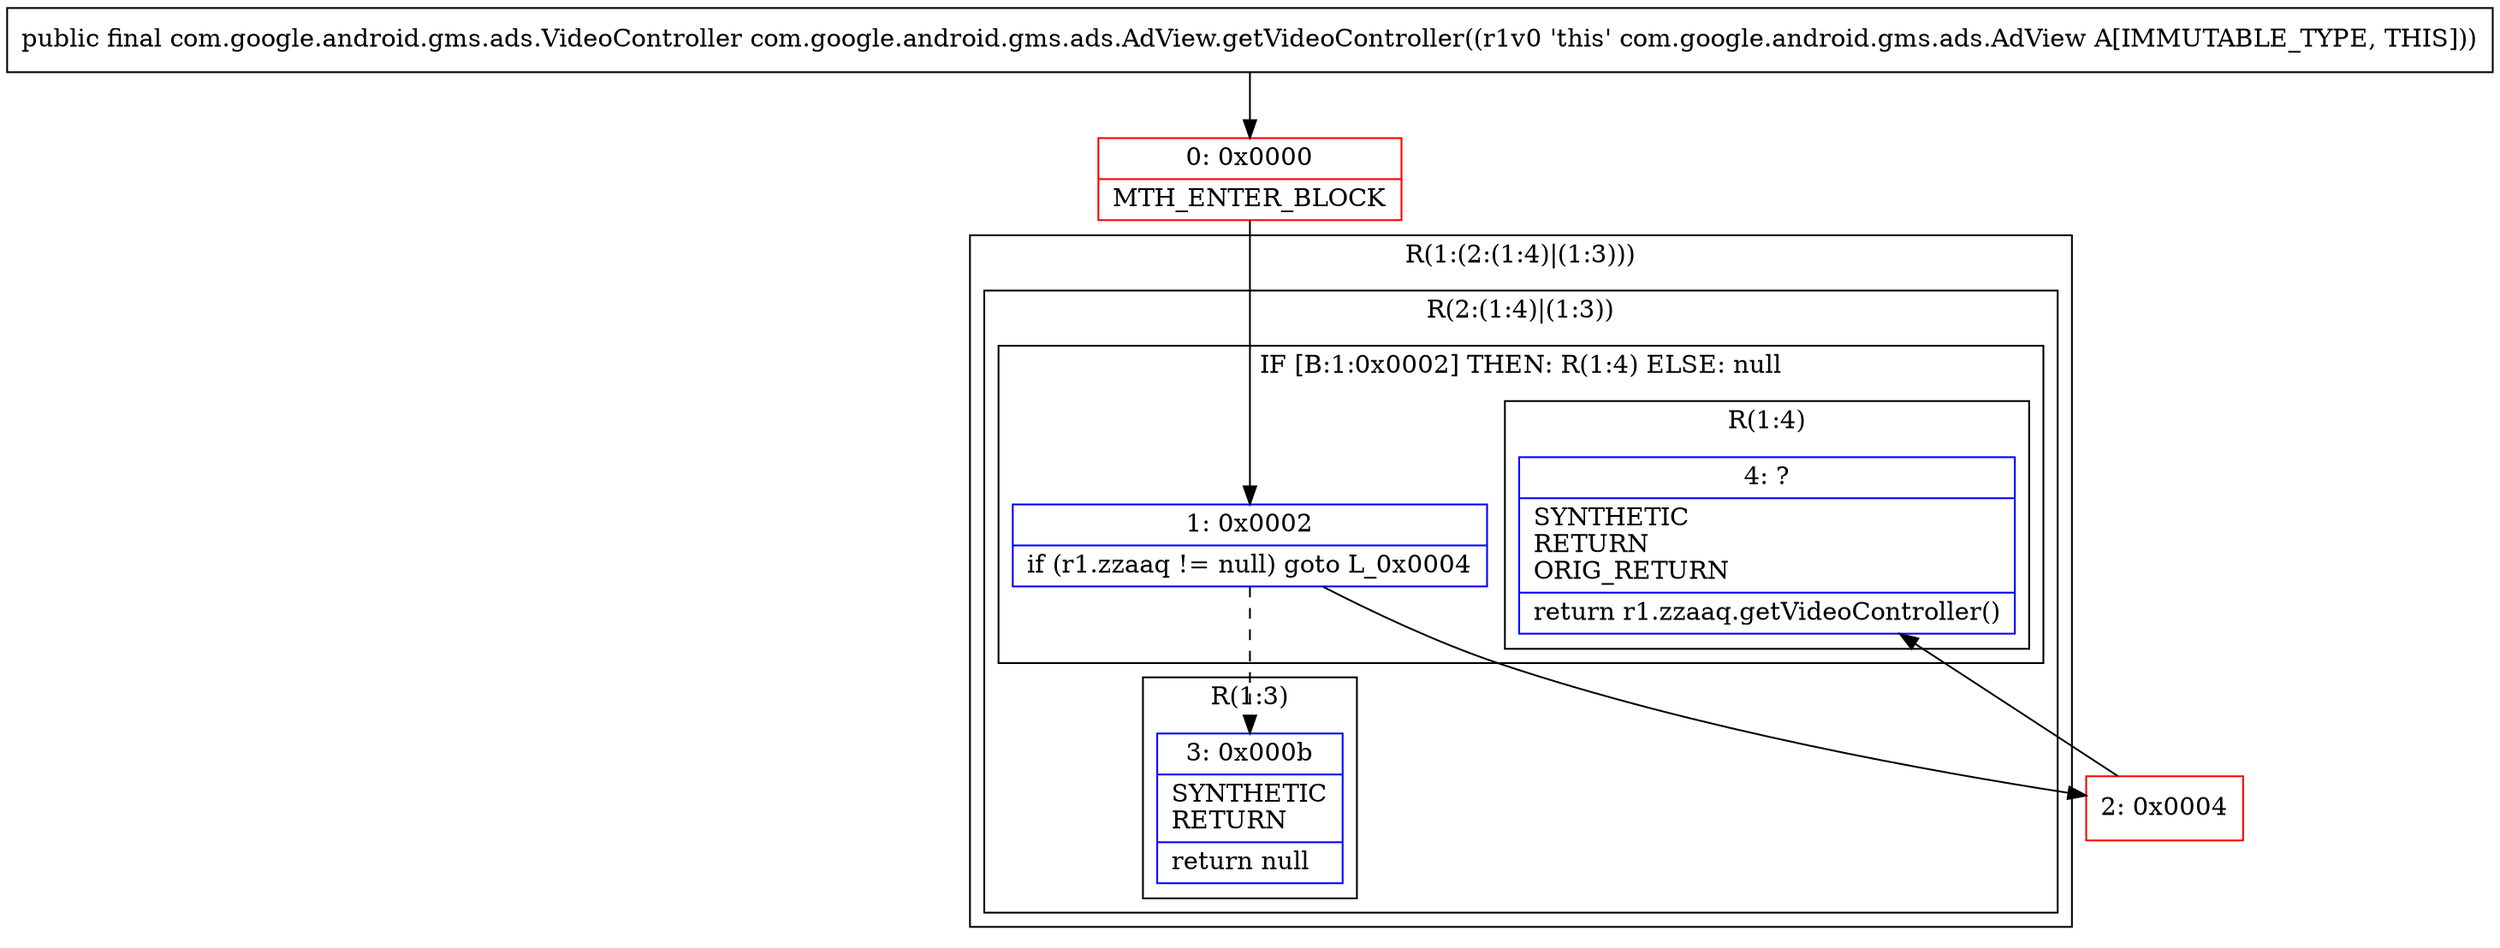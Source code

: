 digraph "CFG forcom.google.android.gms.ads.AdView.getVideoController()Lcom\/google\/android\/gms\/ads\/VideoController;" {
subgraph cluster_Region_1754023093 {
label = "R(1:(2:(1:4)|(1:3)))";
node [shape=record,color=blue];
subgraph cluster_Region_1869428085 {
label = "R(2:(1:4)|(1:3))";
node [shape=record,color=blue];
subgraph cluster_IfRegion_2125768207 {
label = "IF [B:1:0x0002] THEN: R(1:4) ELSE: null";
node [shape=record,color=blue];
Node_1 [shape=record,label="{1\:\ 0x0002|if (r1.zzaaq != null) goto L_0x0004\l}"];
subgraph cluster_Region_678085131 {
label = "R(1:4)";
node [shape=record,color=blue];
Node_4 [shape=record,label="{4\:\ ?|SYNTHETIC\lRETURN\lORIG_RETURN\l|return r1.zzaaq.getVideoController()\l}"];
}
}
subgraph cluster_Region_583631455 {
label = "R(1:3)";
node [shape=record,color=blue];
Node_3 [shape=record,label="{3\:\ 0x000b|SYNTHETIC\lRETURN\l|return null\l}"];
}
}
}
Node_0 [shape=record,color=red,label="{0\:\ 0x0000|MTH_ENTER_BLOCK\l}"];
Node_2 [shape=record,color=red,label="{2\:\ 0x0004}"];
MethodNode[shape=record,label="{public final com.google.android.gms.ads.VideoController com.google.android.gms.ads.AdView.getVideoController((r1v0 'this' com.google.android.gms.ads.AdView A[IMMUTABLE_TYPE, THIS])) }"];
MethodNode -> Node_0;
Node_1 -> Node_2;
Node_1 -> Node_3[style=dashed];
Node_0 -> Node_1;
Node_2 -> Node_4;
}

